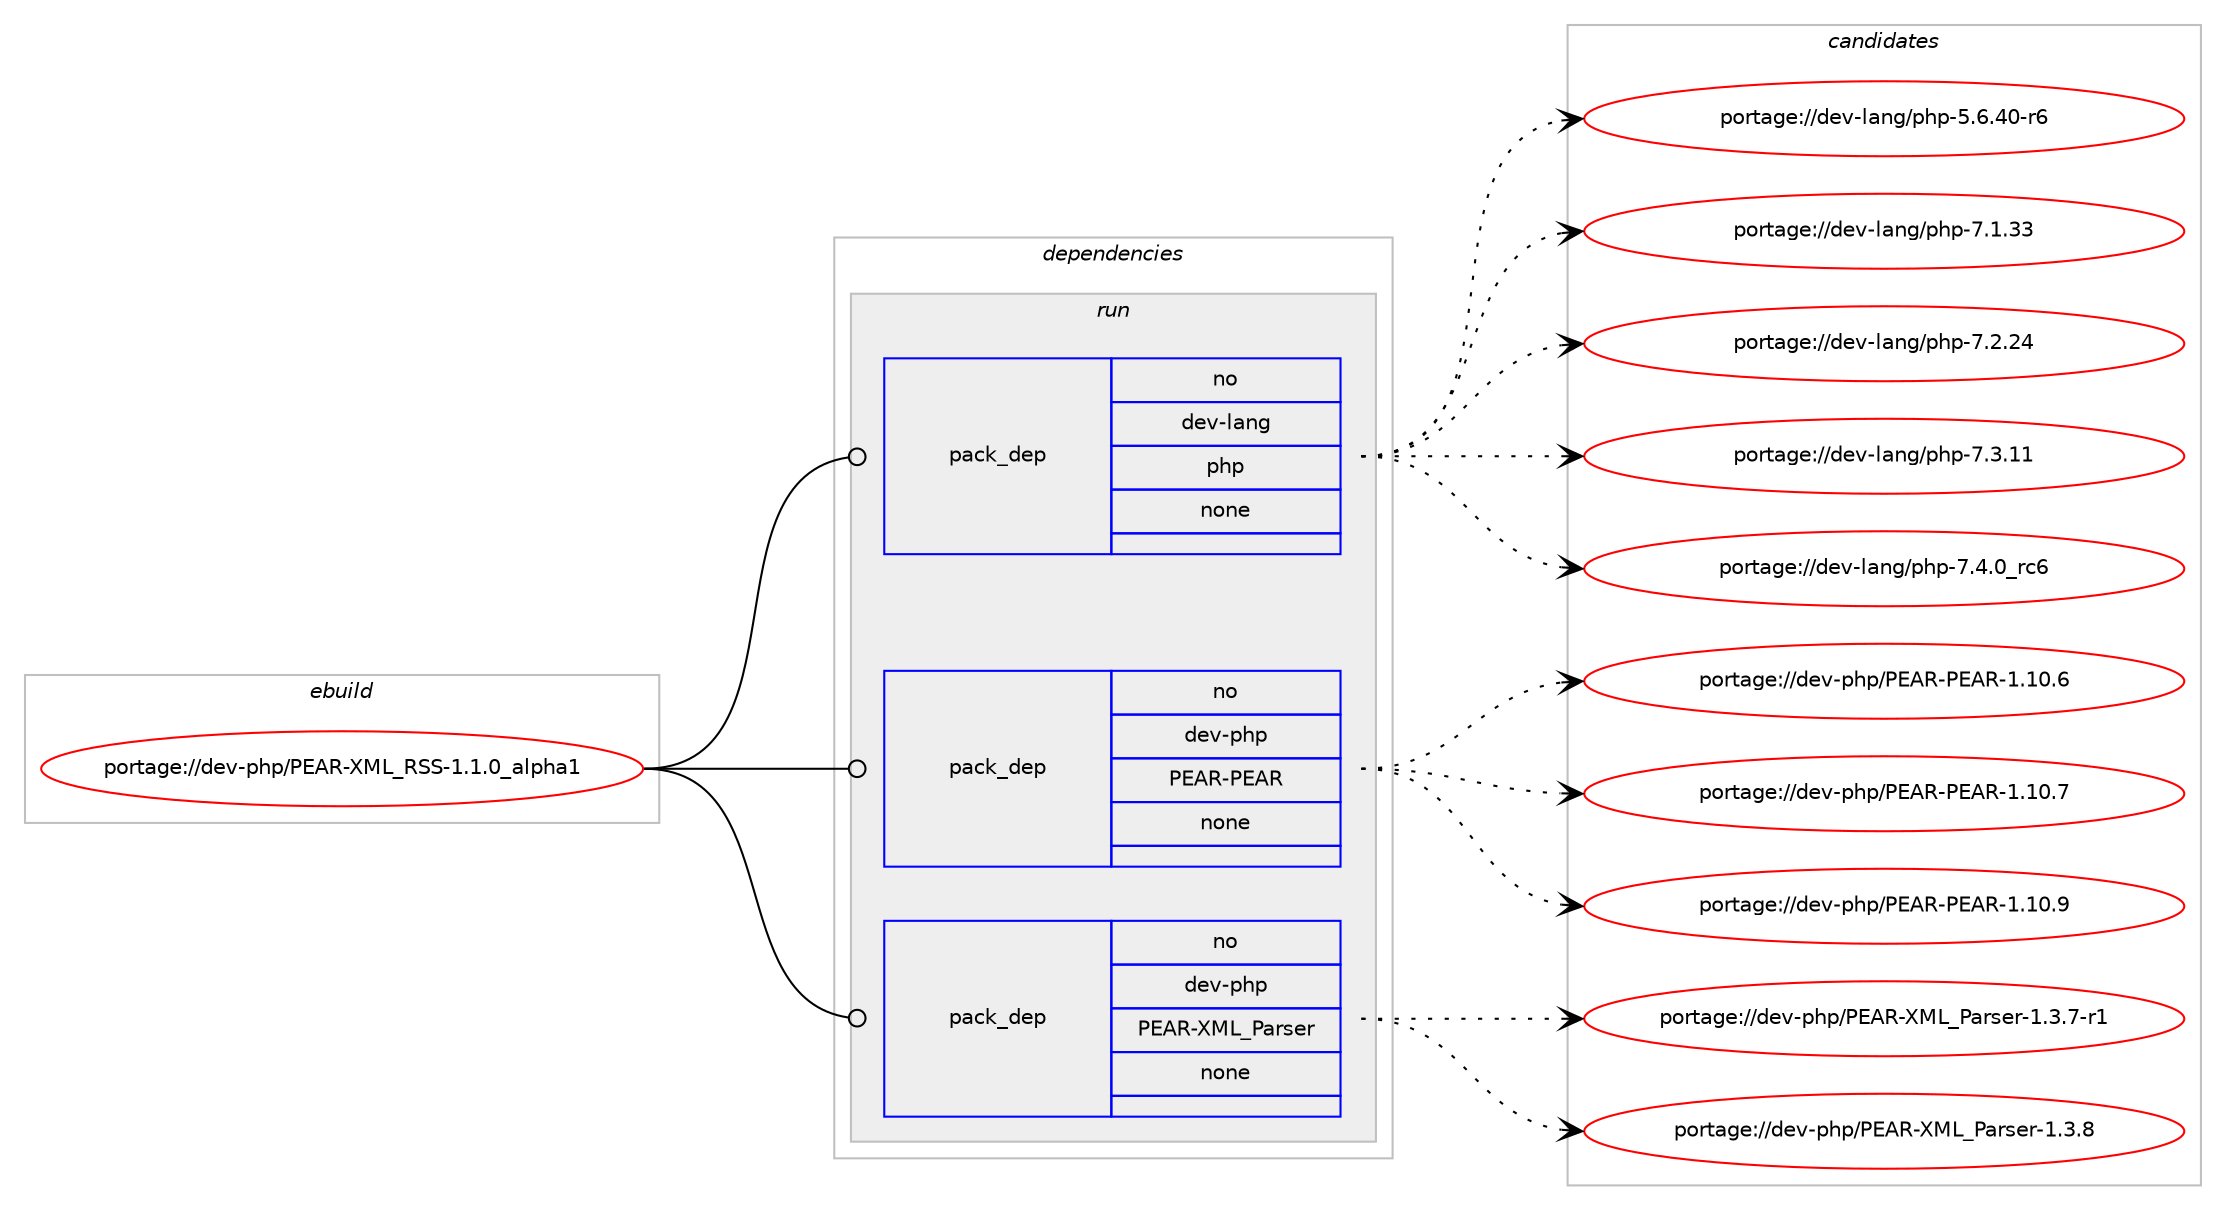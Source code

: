 digraph prolog {

# *************
# Graph options
# *************

newrank=true;
concentrate=true;
compound=true;
graph [rankdir=LR,fontname=Helvetica,fontsize=10,ranksep=1.5];#, ranksep=2.5, nodesep=0.2];
edge  [arrowhead=vee];
node  [fontname=Helvetica,fontsize=10];

# **********
# The ebuild
# **********

subgraph cluster_leftcol {
color=gray;
rank=same;
label=<<i>ebuild</i>>;
id [label="portage://dev-php/PEAR-XML_RSS-1.1.0_alpha1", color=red, width=4, href="../dev-php/PEAR-XML_RSS-1.1.0_alpha1.svg"];
}

# ****************
# The dependencies
# ****************

subgraph cluster_midcol {
color=gray;
label=<<i>dependencies</i>>;
subgraph cluster_compile {
fillcolor="#eeeeee";
style=filled;
label=<<i>compile</i>>;
}
subgraph cluster_compileandrun {
fillcolor="#eeeeee";
style=filled;
label=<<i>compile and run</i>>;
}
subgraph cluster_run {
fillcolor="#eeeeee";
style=filled;
label=<<i>run</i>>;
subgraph pack97117 {
dependency124328 [label=<<TABLE BORDER="0" CELLBORDER="1" CELLSPACING="0" CELLPADDING="4" WIDTH="220"><TR><TD ROWSPAN="6" CELLPADDING="30">pack_dep</TD></TR><TR><TD WIDTH="110">no</TD></TR><TR><TD>dev-lang</TD></TR><TR><TD>php</TD></TR><TR><TD>none</TD></TR><TR><TD></TD></TR></TABLE>>, shape=none, color=blue];
}
id:e -> dependency124328:w [weight=20,style="solid",arrowhead="odot"];
subgraph pack97118 {
dependency124329 [label=<<TABLE BORDER="0" CELLBORDER="1" CELLSPACING="0" CELLPADDING="4" WIDTH="220"><TR><TD ROWSPAN="6" CELLPADDING="30">pack_dep</TD></TR><TR><TD WIDTH="110">no</TD></TR><TR><TD>dev-php</TD></TR><TR><TD>PEAR-PEAR</TD></TR><TR><TD>none</TD></TR><TR><TD></TD></TR></TABLE>>, shape=none, color=blue];
}
id:e -> dependency124329:w [weight=20,style="solid",arrowhead="odot"];
subgraph pack97119 {
dependency124330 [label=<<TABLE BORDER="0" CELLBORDER="1" CELLSPACING="0" CELLPADDING="4" WIDTH="220"><TR><TD ROWSPAN="6" CELLPADDING="30">pack_dep</TD></TR><TR><TD WIDTH="110">no</TD></TR><TR><TD>dev-php</TD></TR><TR><TD>PEAR-XML_Parser</TD></TR><TR><TD>none</TD></TR><TR><TD></TD></TR></TABLE>>, shape=none, color=blue];
}
id:e -> dependency124330:w [weight=20,style="solid",arrowhead="odot"];
}
}

# **************
# The candidates
# **************

subgraph cluster_choices {
rank=same;
color=gray;
label=<<i>candidates</i>>;

subgraph choice97117 {
color=black;
nodesep=1;
choiceportage100101118451089711010347112104112455346544652484511454 [label="portage://dev-lang/php-5.6.40-r6", color=red, width=4,href="../dev-lang/php-5.6.40-r6.svg"];
choiceportage10010111845108971101034711210411245554649465151 [label="portage://dev-lang/php-7.1.33", color=red, width=4,href="../dev-lang/php-7.1.33.svg"];
choiceportage10010111845108971101034711210411245554650465052 [label="portage://dev-lang/php-7.2.24", color=red, width=4,href="../dev-lang/php-7.2.24.svg"];
choiceportage10010111845108971101034711210411245554651464949 [label="portage://dev-lang/php-7.3.11", color=red, width=4,href="../dev-lang/php-7.3.11.svg"];
choiceportage100101118451089711010347112104112455546524648951149954 [label="portage://dev-lang/php-7.4.0_rc6", color=red, width=4,href="../dev-lang/php-7.4.0_rc6.svg"];
dependency124328:e -> choiceportage100101118451089711010347112104112455346544652484511454:w [style=dotted,weight="100"];
dependency124328:e -> choiceportage10010111845108971101034711210411245554649465151:w [style=dotted,weight="100"];
dependency124328:e -> choiceportage10010111845108971101034711210411245554650465052:w [style=dotted,weight="100"];
dependency124328:e -> choiceportage10010111845108971101034711210411245554651464949:w [style=dotted,weight="100"];
dependency124328:e -> choiceportage100101118451089711010347112104112455546524648951149954:w [style=dotted,weight="100"];
}
subgraph choice97118 {
color=black;
nodesep=1;
choiceportage100101118451121041124780696582458069658245494649484654 [label="portage://dev-php/PEAR-PEAR-1.10.6", color=red, width=4,href="../dev-php/PEAR-PEAR-1.10.6.svg"];
choiceportage100101118451121041124780696582458069658245494649484655 [label="portage://dev-php/PEAR-PEAR-1.10.7", color=red, width=4,href="../dev-php/PEAR-PEAR-1.10.7.svg"];
choiceportage100101118451121041124780696582458069658245494649484657 [label="portage://dev-php/PEAR-PEAR-1.10.9", color=red, width=4,href="../dev-php/PEAR-PEAR-1.10.9.svg"];
dependency124329:e -> choiceportage100101118451121041124780696582458069658245494649484654:w [style=dotted,weight="100"];
dependency124329:e -> choiceportage100101118451121041124780696582458069658245494649484655:w [style=dotted,weight="100"];
dependency124329:e -> choiceportage100101118451121041124780696582458069658245494649484657:w [style=dotted,weight="100"];
}
subgraph choice97119 {
color=black;
nodesep=1;
choiceportage100101118451121041124780696582458877769580971141151011144549465146554511449 [label="portage://dev-php/PEAR-XML_Parser-1.3.7-r1", color=red, width=4,href="../dev-php/PEAR-XML_Parser-1.3.7-r1.svg"];
choiceportage10010111845112104112478069658245887776958097114115101114454946514656 [label="portage://dev-php/PEAR-XML_Parser-1.3.8", color=red, width=4,href="../dev-php/PEAR-XML_Parser-1.3.8.svg"];
dependency124330:e -> choiceportage100101118451121041124780696582458877769580971141151011144549465146554511449:w [style=dotted,weight="100"];
dependency124330:e -> choiceportage10010111845112104112478069658245887776958097114115101114454946514656:w [style=dotted,weight="100"];
}
}

}
